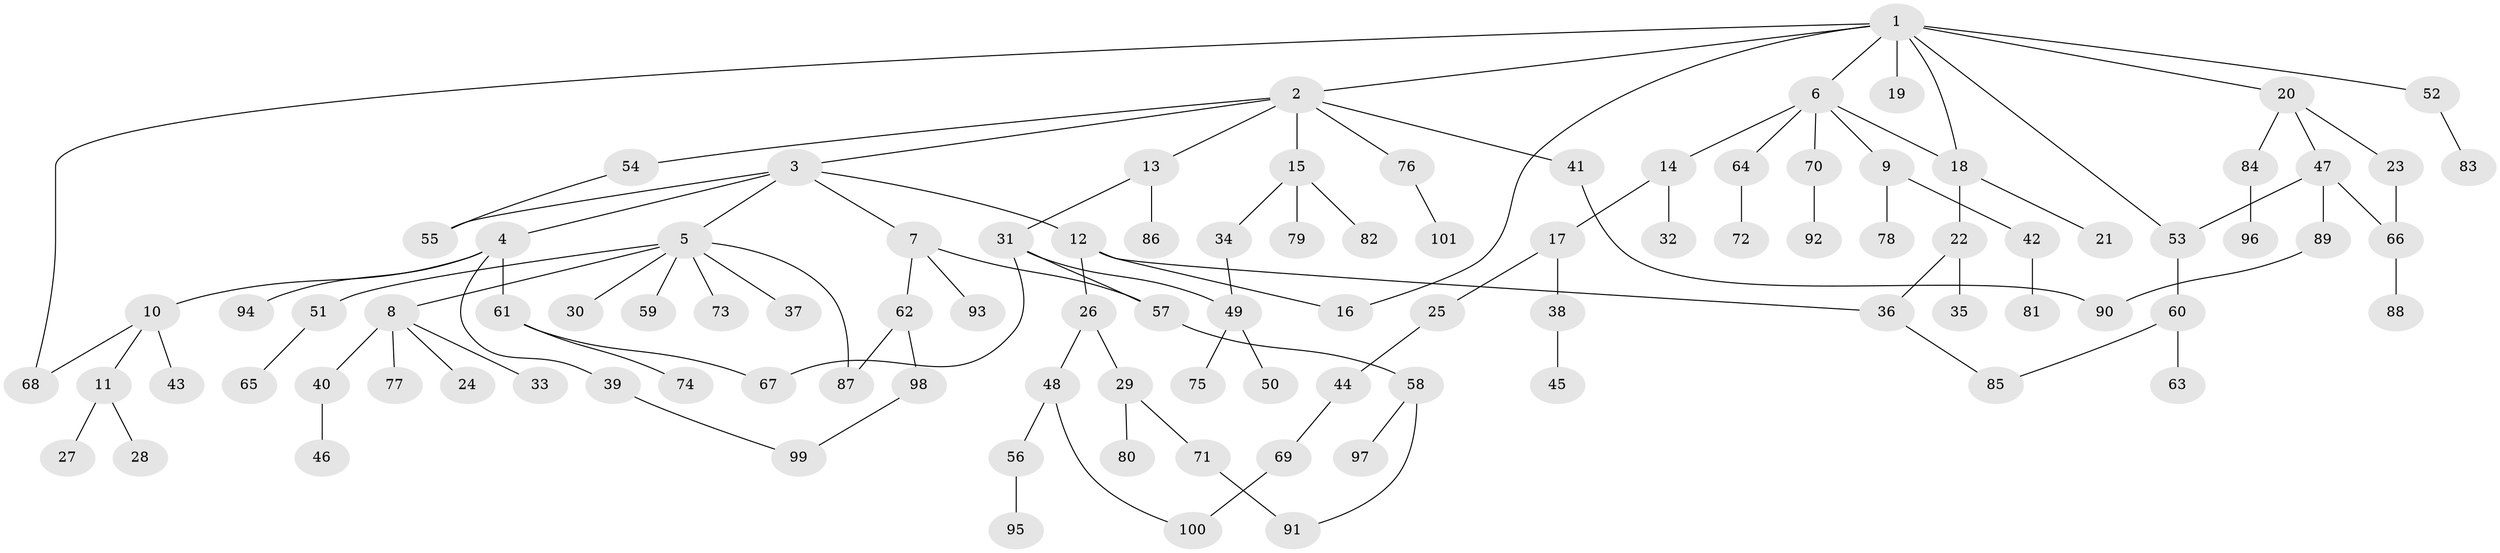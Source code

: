// Generated by graph-tools (version 1.1) at 2025/13/03/09/25 04:13:37]
// undirected, 101 vertices, 116 edges
graph export_dot {
graph [start="1"]
  node [color=gray90,style=filled];
  1;
  2;
  3;
  4;
  5;
  6;
  7;
  8;
  9;
  10;
  11;
  12;
  13;
  14;
  15;
  16;
  17;
  18;
  19;
  20;
  21;
  22;
  23;
  24;
  25;
  26;
  27;
  28;
  29;
  30;
  31;
  32;
  33;
  34;
  35;
  36;
  37;
  38;
  39;
  40;
  41;
  42;
  43;
  44;
  45;
  46;
  47;
  48;
  49;
  50;
  51;
  52;
  53;
  54;
  55;
  56;
  57;
  58;
  59;
  60;
  61;
  62;
  63;
  64;
  65;
  66;
  67;
  68;
  69;
  70;
  71;
  72;
  73;
  74;
  75;
  76;
  77;
  78;
  79;
  80;
  81;
  82;
  83;
  84;
  85;
  86;
  87;
  88;
  89;
  90;
  91;
  92;
  93;
  94;
  95;
  96;
  97;
  98;
  99;
  100;
  101;
  1 -- 2;
  1 -- 6;
  1 -- 18;
  1 -- 19;
  1 -- 20;
  1 -- 52;
  1 -- 68;
  1 -- 16;
  1 -- 53;
  2 -- 3;
  2 -- 13;
  2 -- 15;
  2 -- 41;
  2 -- 54;
  2 -- 76;
  3 -- 4;
  3 -- 5;
  3 -- 7;
  3 -- 12;
  3 -- 55;
  4 -- 10;
  4 -- 39;
  4 -- 61;
  4 -- 94;
  5 -- 8;
  5 -- 30;
  5 -- 37;
  5 -- 51;
  5 -- 59;
  5 -- 73;
  5 -- 87;
  6 -- 9;
  6 -- 14;
  6 -- 64;
  6 -- 70;
  6 -- 18;
  7 -- 62;
  7 -- 93;
  7 -- 57;
  8 -- 24;
  8 -- 33;
  8 -- 40;
  8 -- 77;
  9 -- 42;
  9 -- 78;
  10 -- 11;
  10 -- 43;
  10 -- 68;
  11 -- 27;
  11 -- 28;
  12 -- 16;
  12 -- 26;
  12 -- 36;
  13 -- 31;
  13 -- 86;
  14 -- 17;
  14 -- 32;
  15 -- 34;
  15 -- 79;
  15 -- 82;
  17 -- 25;
  17 -- 38;
  18 -- 21;
  18 -- 22;
  20 -- 23;
  20 -- 47;
  20 -- 84;
  22 -- 35;
  22 -- 36;
  23 -- 66;
  25 -- 44;
  26 -- 29;
  26 -- 48;
  29 -- 71;
  29 -- 80;
  31 -- 57;
  31 -- 67;
  31 -- 49;
  34 -- 49;
  36 -- 85;
  38 -- 45;
  39 -- 99;
  40 -- 46;
  41 -- 90;
  42 -- 81;
  44 -- 69;
  47 -- 53;
  47 -- 66;
  47 -- 89;
  48 -- 56;
  48 -- 100;
  49 -- 50;
  49 -- 75;
  51 -- 65;
  52 -- 83;
  53 -- 60;
  54 -- 55;
  56 -- 95;
  57 -- 58;
  58 -- 91;
  58 -- 97;
  60 -- 63;
  60 -- 85;
  61 -- 74;
  61 -- 67;
  62 -- 98;
  62 -- 87;
  64 -- 72;
  66 -- 88;
  69 -- 100;
  70 -- 92;
  71 -- 91;
  76 -- 101;
  84 -- 96;
  89 -- 90;
  98 -- 99;
}
